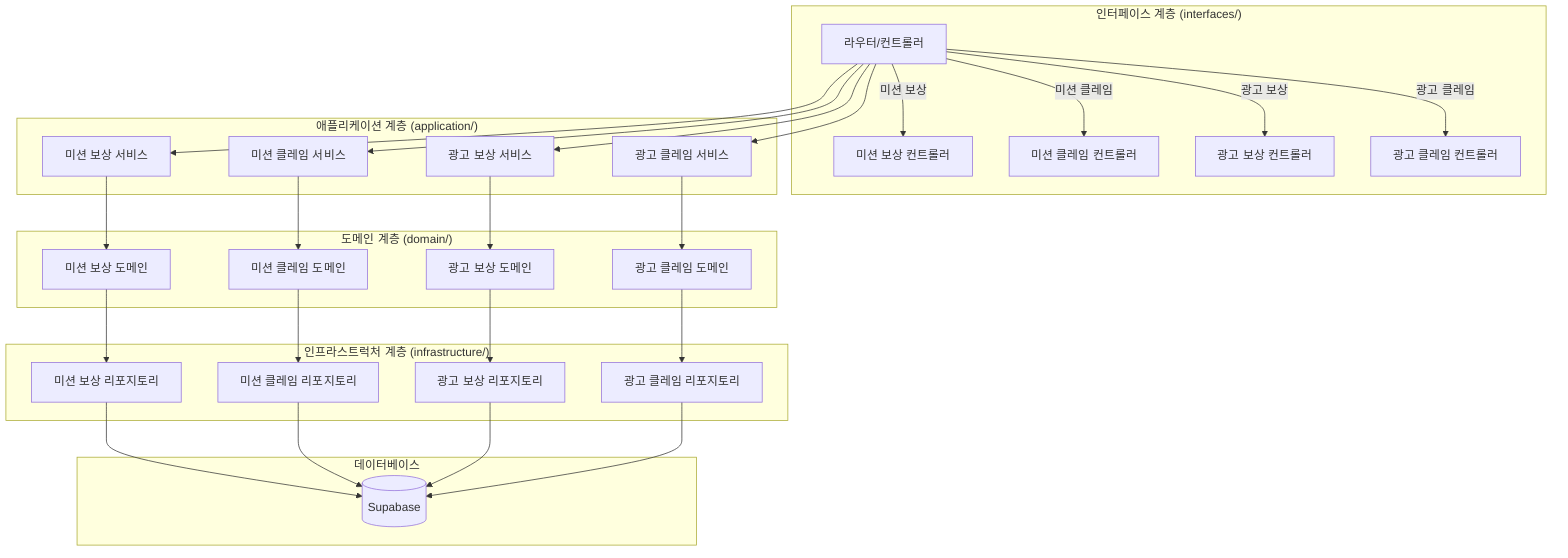 graph TD
    subgraph "인터페이스 계층 (interfaces/)"
        RC[라우터/컨트롤러]
        RC --> |미션 보상| MRC[미션 보상 컨트롤러]
        RC --> |미션 클레임| MCC[미션 클레임 컨트롤러]
        RC --> |광고 보상| ARC[광고 보상 컨트롤러]
        RC --> |광고 클레임| ACC[광고 클레임 컨트롤러]
    end

    subgraph "애플리케이션 계층 (application/)"
        MRS[미션 보상 서비스]
        MCS[미션 클레임 서비스]
        ARS[광고 보상 서비스]
        ACS[광고 클레임 서비스]
    end

    subgraph "도메인 계층 (domain/)"
        MRD[미션 보상 도메인]
        MCD[미션 클레임 도메인]
        ARD[광고 보상 도메인]
        ACD[광고 클레임 도메인]
    end

    subgraph "인프라스트럭처 계층 (infrastructure/)"
        MRR[미션 보상 리포지토리]
        MCR[미션 클레임 리포지토리]
        ARR[광고 보상 리포지토리]
        ACR[광고 클레임 리포지토리]
    end

    subgraph "데이터베이스"
        DB[(Supabase)]
    end

    RC --> MRS
    RC --> MCS
    RC --> ARS
    RC --> ACS

    MRS --> MRD
    MCS --> MCD
    ARS --> ARD
    ACS --> ACD

    MRD --> MRR
    MCD --> MCR
    ARD --> ARR
    ACD --> ACR

    MRR --> DB
    MCR --> DB
    ARR --> DB
    ACR --> DB